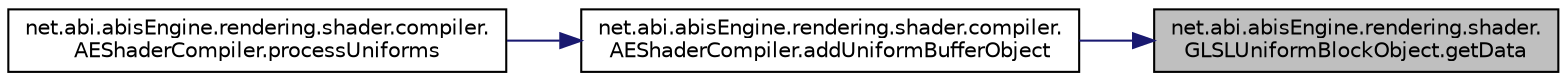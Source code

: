 digraph "net.abi.abisEngine.rendering.shader.GLSLUniformBlockObject.getData"
{
 // LATEX_PDF_SIZE
  edge [fontname="Helvetica",fontsize="10",labelfontname="Helvetica",labelfontsize="10"];
  node [fontname="Helvetica",fontsize="10",shape=record];
  rankdir="RL";
  Node1 [label="net.abi.abisEngine.rendering.shader.\lGLSLUniformBlockObject.getData",height=0.2,width=0.4,color="black", fillcolor="grey75", style="filled", fontcolor="black",tooltip=" "];
  Node1 -> Node2 [dir="back",color="midnightblue",fontsize="10",style="solid",fontname="Helvetica"];
  Node2 [label="net.abi.abisEngine.rendering.shader.compiler.\lAEShaderCompiler.addUniformBufferObject",height=0.2,width=0.4,color="black", fillcolor="white", style="filled",URL="$dc/de0/classnet_1_1abi_1_1abis_engine_1_1rendering_1_1shader_1_1compiler_1_1_a_e_shader_compiler.html#aaf40f15f66f40eb0f3587293bec4435c",tooltip=" "];
  Node2 -> Node3 [dir="back",color="midnightblue",fontsize="10",style="solid",fontname="Helvetica"];
  Node3 [label="net.abi.abisEngine.rendering.shader.compiler.\lAEShaderCompiler.processUniforms",height=0.2,width=0.4,color="black", fillcolor="white", style="filled",URL="$dc/de0/classnet_1_1abi_1_1abis_engine_1_1rendering_1_1shader_1_1compiler_1_1_a_e_shader_compiler.html#ae07bf6d90c8360e7426e2908b37192be",tooltip=" "];
}
